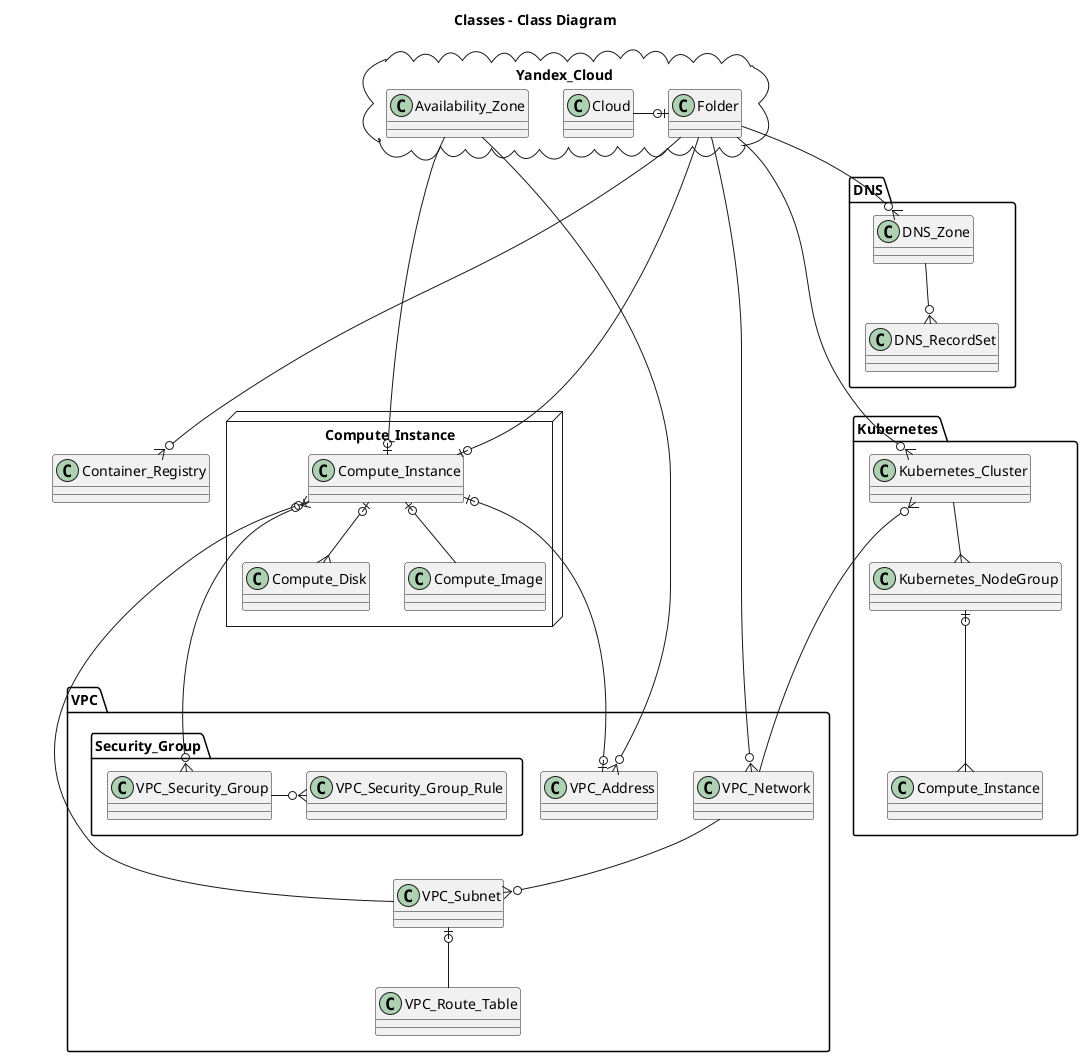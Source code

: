 @startuml
top to bottom direction

title Classes - Class Diagram

cloud Yandex_Cloud {
  class Cloud
  class Folder
  class Availability_Zone
  Cloud -o| Folder
}

package VPC {
  class VPC_Network
  class VPC_Subnet
  class VPC_Address
  class VPC_Route_Table
  
  package Security_Group {
    class VPC_Security_Group
    class VPC_Security_Group_Rule
    VPC_Security_Group -o{ VPC_Security_Group_Rule
  }
  
  Folder --d--o{ VPC_Network
  
'  VPC_Route_Table }o-- Folder
  
  VPC_Network --o{ VPC_Subnet
'  VPC_Subnet }o-u- Folder
  VPC_Subnet |o-- VPC_Route_Table
  
'  VPC_Address }o-- Folder
  Availability_Zone --o{ VPC_Address 
  
}

node Compute_Instance {
  class Compute_Image
  class Compute_Instance
  class Compute_Disk
  Availability_Zone ----o| Compute_Instance 
  Folder ----o| Compute_Instance 
  Compute_Instance |o---- VPC_Subnet
  Compute_Instance |o-- Compute_Image
  Compute_Instance |o--{ Compute_Disk
  Compute_Instance |o----o| VPC_Address
  Compute_Instance }o----o{ VPC_Security_Group
}

package DNS {
  class DNS_Zone
  class DNS_RecordSet
  Folder --o{ DNS_Zone 
  DNS_Zone --o{ DNS_RecordSet 
}

package Kubernetes {
  class Kubernetes_Cluster
  class Kubernetes_NodeGroup
  
  Folder ----o{ Kubernetes_Cluster
  Kubernetes_Cluster }o---- VPC_Network 
  
  Kubernetes_Cluster --{ Kubernetes_NodeGroup
  Kubernetes_NodeGroup |o---{ Compute_Instance
}

class Container_Registry
Folder ----o{ Container_Registry 

@enduml
